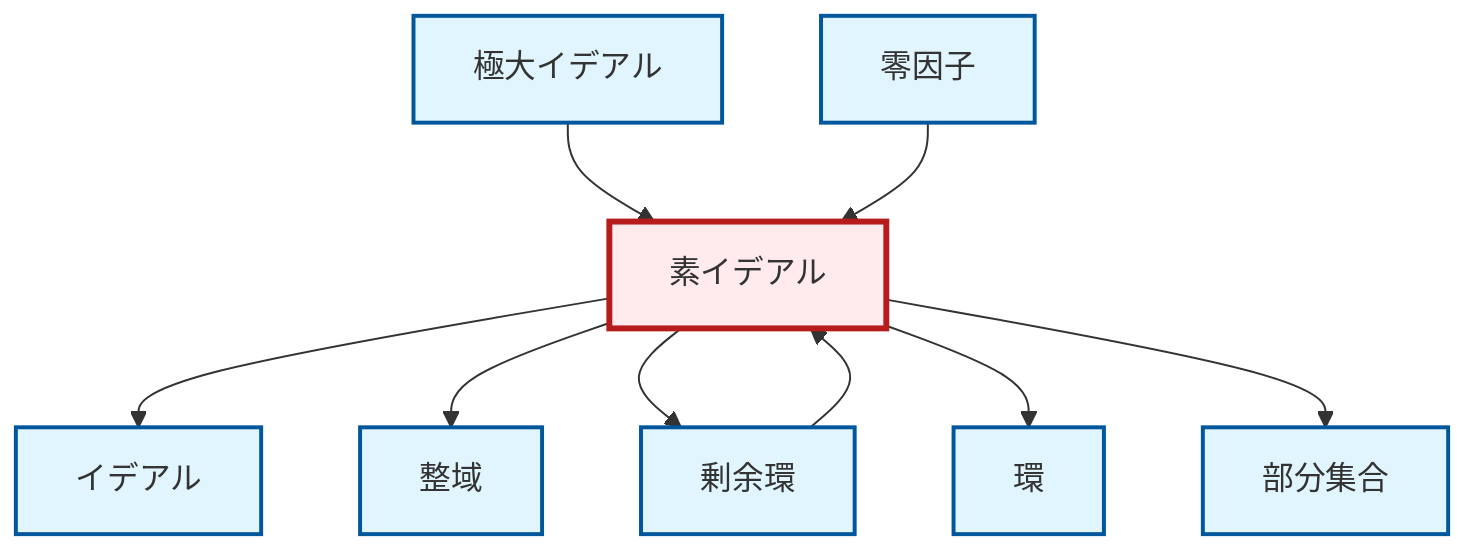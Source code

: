 graph TD
    classDef definition fill:#e1f5fe,stroke:#01579b,stroke-width:2px
    classDef theorem fill:#f3e5f5,stroke:#4a148c,stroke-width:2px
    classDef axiom fill:#fff3e0,stroke:#e65100,stroke-width:2px
    classDef example fill:#e8f5e9,stroke:#1b5e20,stroke-width:2px
    classDef current fill:#ffebee,stroke:#b71c1c,stroke-width:3px
    def-ring["環"]:::definition
    def-ideal["イデアル"]:::definition
    def-maximal-ideal["極大イデアル"]:::definition
    def-zero-divisor["零因子"]:::definition
    def-integral-domain["整域"]:::definition
    def-subset["部分集合"]:::definition
    def-quotient-ring["剰余環"]:::definition
    def-prime-ideal["素イデアル"]:::definition
    def-quotient-ring --> def-prime-ideal
    def-prime-ideal --> def-ideal
    def-maximal-ideal --> def-prime-ideal
    def-prime-ideal --> def-integral-domain
    def-prime-ideal --> def-quotient-ring
    def-zero-divisor --> def-prime-ideal
    def-prime-ideal --> def-ring
    def-prime-ideal --> def-subset
    class def-prime-ideal current